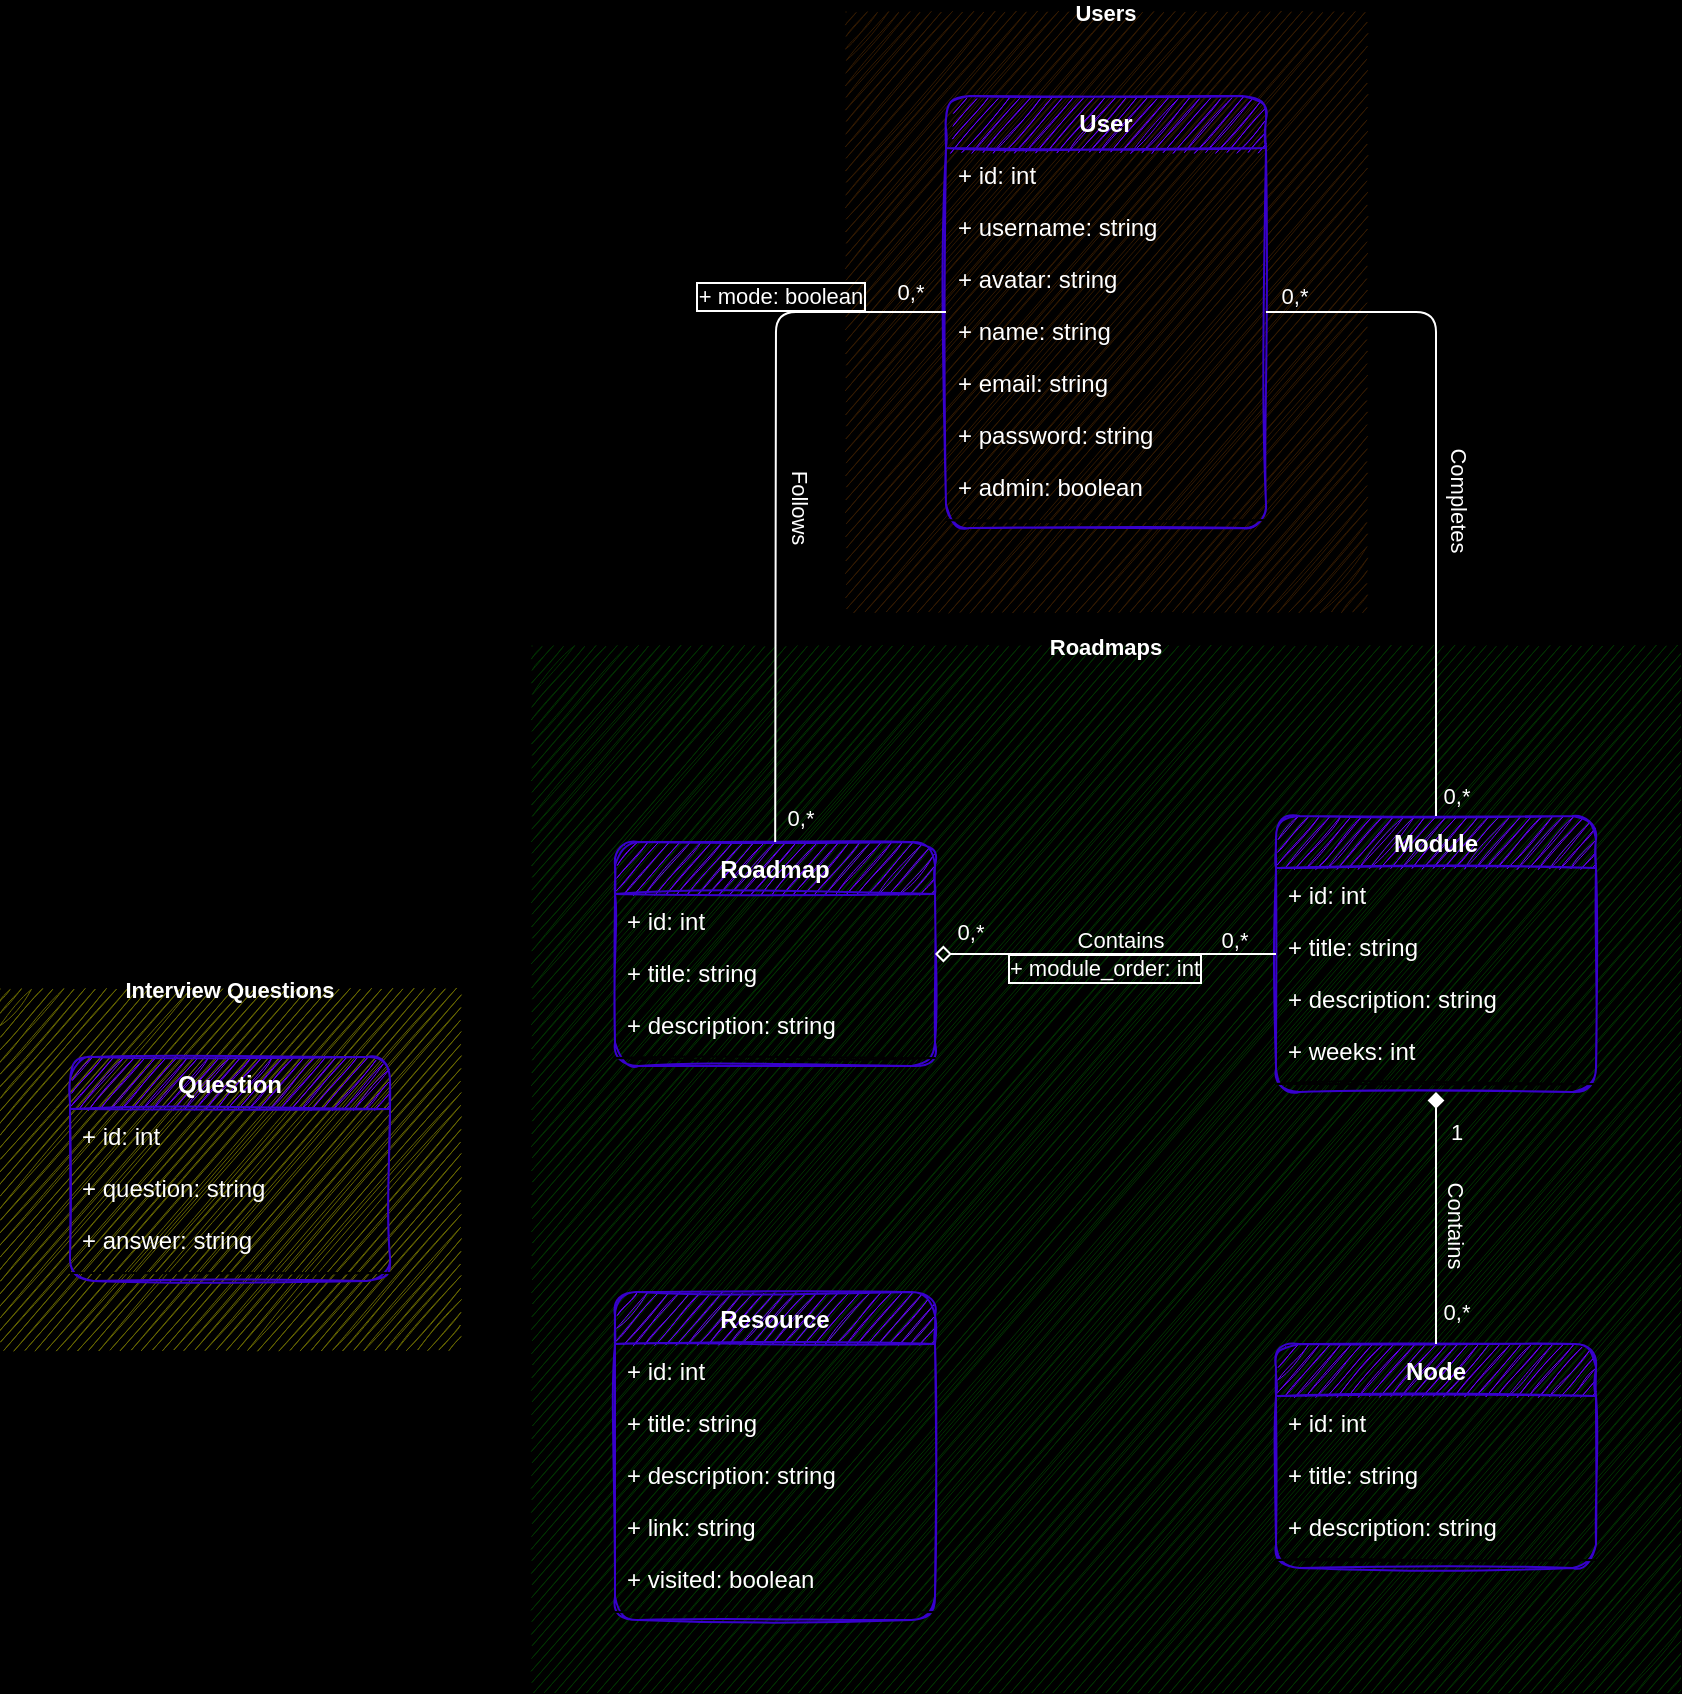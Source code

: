 <mxfile>
    <diagram id="1Gyu1dNWtYHK6NGCt_mM" name="Page-1">
        <mxGraphModel dx="1080" dy="1069" grid="1" gridSize="10" guides="1" tooltips="1" connect="1" arrows="1" fold="1" page="0" pageScale="1" pageWidth="1100" pageHeight="850" background="#000000" math="0" shadow="0">
            <root>
                <mxCell id="0"/>
                <mxCell id="1" parent="0"/>
                <mxCell id="235" value="Users" style="swimlane;startSize=0;rounded=1;shadow=0;glass=0;labelBackgroundColor=none;comic=0;fontSize=11;strokeColor=none;fillColor=none;gradientDirection=north;fontColor=#FFFFFF;swimlaneFillColor=#331A00;sketch=1;labelBorderColor=none;" parent="1" vertex="1">
                    <mxGeometry x="263" y="-240" width="260" height="300" as="geometry"/>
                </mxCell>
                <mxCell id="75" value="User" style="swimlane;fontStyle=1;align=center;verticalAlign=top;childLayout=stackLayout;horizontal=1;startSize=26;horizontalStack=0;resizeParent=1;resizeParentMax=0;resizeLast=0;collapsible=1;marginBottom=0;fillColor=#6a00ff;fontColor=#FFFFFF;rounded=1;sketch=1;labelBorderColor=none;strokeColor=#3700CC;" parent="235" vertex="1">
                    <mxGeometry x="50" y="42" width="160" height="216" as="geometry"/>
                </mxCell>
                <mxCell id="76" value="+ id: int" style="text;strokeColor=none;fillColor=none;align=left;verticalAlign=top;spacingLeft=4;spacingRight=4;overflow=hidden;rotatable=0;points=[[0,0.5],[1,0.5]];portConstraint=eastwest;fontColor=#FFFFFF;rounded=1;sketch=1;labelBorderColor=none;" parent="75" vertex="1">
                    <mxGeometry y="26" width="160" height="26" as="geometry"/>
                </mxCell>
                <mxCell id="182" value="+ username: string" style="text;strokeColor=none;fillColor=none;align=left;verticalAlign=top;spacingLeft=4;spacingRight=4;overflow=hidden;rotatable=0;points=[[0,0.5],[1,0.5]];portConstraint=eastwest;fontColor=#FFFFFF;rounded=1;sketch=1;labelBorderColor=none;" parent="75" vertex="1">
                    <mxGeometry y="52" width="160" height="26" as="geometry"/>
                </mxCell>
                <mxCell id="77" value="+ avatar: string" style="text;strokeColor=none;fillColor=none;align=left;verticalAlign=top;spacingLeft=4;spacingRight=4;overflow=hidden;rotatable=0;points=[[0,0.5],[1,0.5]];portConstraint=eastwest;fontColor=#FFFFFF;rounded=1;sketch=1;labelBorderColor=none;" parent="75" vertex="1">
                    <mxGeometry y="78" width="160" height="26" as="geometry"/>
                </mxCell>
                <mxCell id="78" value="+ name: string" style="text;strokeColor=none;fillColor=none;align=left;verticalAlign=top;spacingLeft=4;spacingRight=4;overflow=hidden;rotatable=0;points=[[0,0.5],[1,0.5]];portConstraint=eastwest;fontColor=#FFFFFF;rounded=1;sketch=1;labelBorderColor=none;" parent="75" vertex="1">
                    <mxGeometry y="104" width="160" height="26" as="geometry"/>
                </mxCell>
                <mxCell id="93" value="+ email: string" style="text;strokeColor=none;fillColor=none;align=left;verticalAlign=top;spacingLeft=4;spacingRight=4;overflow=hidden;rotatable=0;points=[[0,0.5],[1,0.5]];portConstraint=eastwest;fontColor=#FFFFFF;rounded=1;sketch=1;labelBorderColor=none;" parent="75" vertex="1">
                    <mxGeometry y="130" width="160" height="26" as="geometry"/>
                </mxCell>
                <mxCell id="79" value="+ password: string" style="text;strokeColor=none;fillColor=none;align=left;verticalAlign=top;spacingLeft=4;spacingRight=4;overflow=hidden;rotatable=0;points=[[0,0.5],[1,0.5]];portConstraint=eastwest;fontColor=#FFFFFF;rounded=1;sketch=1;labelBorderColor=none;" parent="75" vertex="1">
                    <mxGeometry y="156" width="160" height="26" as="geometry"/>
                </mxCell>
                <mxCell id="251" value="+ admin: boolean" style="text;strokeColor=none;fillColor=none;align=left;verticalAlign=top;spacingLeft=4;spacingRight=4;overflow=hidden;rotatable=0;points=[[0,0.5],[1,0.5]];portConstraint=eastwest;fontColor=#FFFFFF;rounded=1;sketch=1;labelBorderColor=none;" parent="75" vertex="1">
                    <mxGeometry y="182" width="160" height="26" as="geometry"/>
                </mxCell>
                <mxCell id="81" value="" style="line;strokeWidth=1;fillColor=none;align=left;verticalAlign=middle;spacingTop=-1;spacingLeft=3;spacingRight=3;rotatable=0;labelPosition=right;points=[];portConstraint=eastwest;fontColor=#FFFFFF;rounded=1;sketch=1;labelBorderColor=none;" parent="75" vertex="1">
                    <mxGeometry y="208" width="160" height="8" as="geometry"/>
                </mxCell>
                <mxCell id="232" value="Roadmaps" style="swimlane;startSize=0;rounded=1;shadow=0;glass=0;labelBackgroundColor=none;comic=0;fontSize=11;strokeColor=none;fillColor=none;gradientColor=none;gradientDirection=north;swimlaneFillColor=#003300;fontColor=#FFFFFF;sketch=1;labelBorderColor=none;" parent="1" vertex="1">
                    <mxGeometry x="106" y="77" width="574" height="523" as="geometry"/>
                </mxCell>
                <mxCell id="44" value="Resource" style="swimlane;fontStyle=1;align=center;verticalAlign=top;childLayout=stackLayout;horizontal=1;startSize=26;horizontalStack=0;resizeParent=1;resizeParentMax=0;resizeLast=0;collapsible=1;marginBottom=0;fillColor=#6a00ff;fontColor=#FFFFFF;rounded=1;sketch=1;labelBorderColor=none;strokeColor=#3700CC;" parent="232" vertex="1">
                    <mxGeometry x="41.5" y="323" width="160" height="164" as="geometry"/>
                </mxCell>
                <mxCell id="86" value="+ id: int" style="text;strokeColor=none;fillColor=none;align=left;verticalAlign=top;spacingLeft=4;spacingRight=4;overflow=hidden;rotatable=0;points=[[0,0.5],[1,0.5]];portConstraint=eastwest;fontColor=#FFFFFF;rounded=1;sketch=1;labelBorderColor=none;" parent="44" vertex="1">
                    <mxGeometry y="26" width="160" height="26" as="geometry"/>
                </mxCell>
                <mxCell id="45" value="+ title: string" style="text;strokeColor=none;fillColor=none;align=left;verticalAlign=top;spacingLeft=4;spacingRight=4;overflow=hidden;rotatable=0;points=[[0,0.5],[1,0.5]];portConstraint=eastwest;fontColor=#FFFFFF;rounded=1;sketch=1;labelBorderColor=none;" parent="44" vertex="1">
                    <mxGeometry y="52" width="160" height="26" as="geometry"/>
                </mxCell>
                <mxCell id="46" value="+ description: string" style="text;strokeColor=none;fillColor=none;align=left;verticalAlign=top;spacingLeft=4;spacingRight=4;overflow=hidden;rotatable=0;points=[[0,0.5],[1,0.5]];portConstraint=eastwest;fontColor=#FFFFFF;rounded=1;sketch=1;labelBorderColor=none;" parent="44" vertex="1">
                    <mxGeometry y="78" width="160" height="26" as="geometry"/>
                </mxCell>
                <mxCell id="47" value="+ link: string" style="text;strokeColor=none;fillColor=none;align=left;verticalAlign=top;spacingLeft=4;spacingRight=4;overflow=hidden;rotatable=0;points=[[0,0.5],[1,0.5]];portConstraint=eastwest;fontColor=#FFFFFF;rounded=1;sketch=1;labelBorderColor=none;" parent="44" vertex="1">
                    <mxGeometry y="104" width="160" height="26" as="geometry"/>
                </mxCell>
                <mxCell id="48" value="+ visited: boolean" style="text;strokeColor=none;fillColor=none;align=left;verticalAlign=top;spacingLeft=4;spacingRight=4;overflow=hidden;rotatable=0;points=[[0,0.5],[1,0.5]];portConstraint=eastwest;fontColor=#FFFFFF;rounded=1;sketch=1;labelBorderColor=none;" parent="44" vertex="1">
                    <mxGeometry y="130" width="160" height="26" as="geometry"/>
                </mxCell>
                <mxCell id="49" value="" style="line;strokeWidth=1;fillColor=none;align=left;verticalAlign=middle;spacingTop=-1;spacingLeft=3;spacingRight=3;rotatable=0;labelPosition=right;points=[];portConstraint=eastwest;fontColor=#FFFFFF;rounded=1;sketch=1;labelBorderColor=none;" parent="44" vertex="1">
                    <mxGeometry y="156" width="160" height="8" as="geometry"/>
                </mxCell>
                <mxCell id="7" value="Module" style="swimlane;fontStyle=1;align=center;verticalAlign=top;childLayout=stackLayout;horizontal=1;startSize=26;horizontalStack=0;resizeParent=1;resizeParentMax=0;resizeLast=0;collapsible=1;marginBottom=0;fillColor=#6a00ff;fontColor=#FFFFFF;rounded=1;sketch=1;labelBorderColor=none;strokeColor=#3700CC;" parent="232" vertex="1">
                    <mxGeometry x="372" y="85" width="160" height="138" as="geometry"/>
                </mxCell>
                <mxCell id="84" value="+ id: int" style="text;strokeColor=none;fillColor=none;align=left;verticalAlign=top;spacingLeft=4;spacingRight=4;overflow=hidden;rotatable=0;points=[[0,0.5],[1,0.5]];portConstraint=eastwest;fontColor=#FFFFFF;rounded=1;sketch=1;labelBorderColor=none;" parent="7" vertex="1">
                    <mxGeometry y="26" width="160" height="26" as="geometry"/>
                </mxCell>
                <mxCell id="8" value="+ title: string" style="text;strokeColor=none;fillColor=none;align=left;verticalAlign=top;spacingLeft=4;spacingRight=4;overflow=hidden;rotatable=0;points=[[0,0.5],[1,0.5]];portConstraint=eastwest;fontColor=#FFFFFF;rounded=1;sketch=1;labelBorderColor=none;" parent="7" vertex="1">
                    <mxGeometry y="52" width="160" height="26" as="geometry"/>
                </mxCell>
                <mxCell id="18" value="+ description: string" style="text;strokeColor=none;fillColor=none;align=left;verticalAlign=top;spacingLeft=4;spacingRight=4;overflow=hidden;rotatable=0;points=[[0,0.5],[1,0.5]];portConstraint=eastwest;fontColor=#FFFFFF;rounded=1;sketch=1;labelBorderColor=none;" parent="7" vertex="1">
                    <mxGeometry y="78" width="160" height="26" as="geometry"/>
                </mxCell>
                <mxCell id="19" value="+ weeks: int" style="text;strokeColor=none;fillColor=none;align=left;verticalAlign=top;spacingLeft=4;spacingRight=4;overflow=hidden;rotatable=0;points=[[0,0.5],[1,0.5]];portConstraint=eastwest;fontColor=#FFFFFF;rounded=1;sketch=1;labelBorderColor=none;" parent="7" vertex="1">
                    <mxGeometry y="104" width="160" height="26" as="geometry"/>
                </mxCell>
                <mxCell id="9" value="" style="line;strokeWidth=1;fillColor=none;align=left;verticalAlign=middle;spacingTop=-1;spacingLeft=3;spacingRight=3;rotatable=0;labelPosition=right;points=[];portConstraint=eastwest;fontColor=#FFFFFF;rounded=1;sketch=1;labelBorderColor=none;" parent="7" vertex="1">
                    <mxGeometry y="130" width="160" height="8" as="geometry"/>
                </mxCell>
                <mxCell id="23" value="Node" style="swimlane;fontStyle=1;align=center;verticalAlign=top;childLayout=stackLayout;horizontal=1;startSize=26;horizontalStack=0;resizeParent=1;resizeParentMax=0;resizeLast=0;collapsible=1;marginBottom=0;fillColor=#6a00ff;fontColor=#FFFFFF;rounded=1;sketch=1;labelBorderColor=none;strokeColor=#3700CC;" parent="232" vertex="1">
                    <mxGeometry x="372" y="349" width="160" height="112" as="geometry"/>
                </mxCell>
                <mxCell id="87" value="+ id: int" style="text;strokeColor=none;fillColor=none;align=left;verticalAlign=top;spacingLeft=4;spacingRight=4;overflow=hidden;rotatable=0;points=[[0,0.5],[1,0.5]];portConstraint=eastwest;fontColor=#FFFFFF;rounded=1;sketch=1;labelBorderColor=none;" parent="23" vertex="1">
                    <mxGeometry y="26" width="160" height="26" as="geometry"/>
                </mxCell>
                <mxCell id="24" value="+ title: string" style="text;strokeColor=none;fillColor=none;align=left;verticalAlign=top;spacingLeft=4;spacingRight=4;overflow=hidden;rotatable=0;points=[[0,0.5],[1,0.5]];portConstraint=eastwest;fontColor=#FFFFFF;rounded=1;sketch=1;labelBorderColor=none;" parent="23" vertex="1">
                    <mxGeometry y="52" width="160" height="26" as="geometry"/>
                </mxCell>
                <mxCell id="25" value="+ description: string" style="text;strokeColor=none;fillColor=none;align=left;verticalAlign=top;spacingLeft=4;spacingRight=4;overflow=hidden;rotatable=0;points=[[0,0.5],[1,0.5]];portConstraint=eastwest;fontColor=#FFFFFF;rounded=1;sketch=1;labelBorderColor=none;" parent="23" vertex="1">
                    <mxGeometry y="78" width="160" height="26" as="geometry"/>
                </mxCell>
                <mxCell id="28" value="" style="line;strokeWidth=1;fillColor=none;align=left;verticalAlign=middle;spacingTop=-1;spacingLeft=3;spacingRight=3;rotatable=0;labelPosition=right;points=[];portConstraint=eastwest;fontColor=#FFFFFF;rounded=1;sketch=1;labelBorderColor=none;" parent="23" vertex="1">
                    <mxGeometry y="104" width="160" height="8" as="geometry"/>
                </mxCell>
                <mxCell id="113" value="" style="edgeStyle=none;html=1;endArrow=none;endFill=0;startArrow=diamond;startFill=1;fontColor=#FFFFFF;rounded=1;sketch=0;labelBorderColor=none;strokeColor=#FFFFFF;" parent="232" source="7" target="23" edge="1">
                    <mxGeometry relative="1" as="geometry">
                        <mxPoint x="448" y="232" as="sourcePoint"/>
                        <mxPoint x="528" y="232" as="targetPoint"/>
                    </mxGeometry>
                </mxCell>
                <mxCell id="114" value="Contains" style="edgeLabel;html=1;align=center;verticalAlign=middle;resizable=0;points=[];labelBackgroundColor=none;fontColor=#FFFFFF;rounded=1;sketch=1;labelBorderColor=none;rotation=90;" parent="113" vertex="1" connectable="0">
                    <mxGeometry x="0.464" y="4" relative="1" as="geometry">
                        <mxPoint x="6" y="-26" as="offset"/>
                    </mxGeometry>
                </mxCell>
                <mxCell id="115" value="1" style="edgeLabel;html=1;align=center;verticalAlign=middle;resizable=0;points=[];fontSize=11;labelBackgroundColor=none;fontColor=#FFFFFF;rounded=1;sketch=1;labelBorderColor=none;" parent="113" vertex="1" connectable="0">
                    <mxGeometry x="-0.815" relative="1" as="geometry">
                        <mxPoint x="10" y="8" as="offset"/>
                    </mxGeometry>
                </mxCell>
                <mxCell id="116" value="0,*" style="edgeLabel;html=1;align=center;verticalAlign=middle;resizable=0;points=[];fontSize=11;labelBackgroundColor=none;fontColor=#FFFFFF;rounded=1;sketch=1;labelBorderColor=none;" parent="113" vertex="1" connectable="0">
                    <mxGeometry x="0.756" y="1" relative="1" as="geometry">
                        <mxPoint x="9" y="-1" as="offset"/>
                    </mxGeometry>
                </mxCell>
                <mxCell id="2" value="Roadmap" style="swimlane;fontStyle=1;align=center;verticalAlign=top;childLayout=stackLayout;horizontal=1;startSize=26;horizontalStack=0;resizeParent=1;resizeParentMax=0;resizeLast=0;collapsible=1;marginBottom=0;fillColor=#6a00ff;fontColor=#FFFFFF;rounded=1;sketch=1;labelBorderColor=none;labelBackgroundColor=none;strokeColor=#3700CC;" parent="232" vertex="1">
                    <mxGeometry x="41.5" y="98" width="160" height="112" as="geometry"/>
                </mxCell>
                <mxCell id="16" value="+ id: int" style="text;strokeColor=none;fillColor=none;align=left;verticalAlign=top;spacingLeft=4;spacingRight=4;overflow=hidden;rotatable=0;points=[[0,0.5],[1,0.5]];portConstraint=eastwest;fontColor=#FFFFFF;rounded=1;sketch=1;labelBorderColor=none;" parent="2" vertex="1">
                    <mxGeometry y="26" width="160" height="26" as="geometry"/>
                </mxCell>
                <mxCell id="73" value="+ title: string" style="text;strokeColor=none;fillColor=none;align=left;verticalAlign=top;spacingLeft=4;spacingRight=4;overflow=hidden;rotatable=0;points=[[0,0.5],[1,0.5]];portConstraint=eastwest;fontColor=#FFFFFF;rounded=1;sketch=1;labelBorderColor=none;" parent="2" vertex="1">
                    <mxGeometry y="52" width="160" height="26" as="geometry"/>
                </mxCell>
                <mxCell id="14" value="+ description: string" style="text;strokeColor=none;fillColor=none;align=left;verticalAlign=top;spacingLeft=4;spacingRight=4;overflow=hidden;rotatable=0;points=[[0,0.5],[1,0.5]];portConstraint=eastwest;fontColor=#FFFFFF;rounded=1;sketch=1;labelBorderColor=none;" parent="2" vertex="1">
                    <mxGeometry y="78" width="160" height="26" as="geometry"/>
                </mxCell>
                <mxCell id="4" value="" style="line;strokeWidth=1;fillColor=none;align=left;verticalAlign=middle;spacingTop=-1;spacingLeft=3;spacingRight=3;rotatable=0;labelPosition=right;points=[];portConstraint=eastwest;fontColor=#FFFFFF;rounded=1;sketch=1;labelBorderColor=none;" parent="2" vertex="1">
                    <mxGeometry y="104" width="160" height="8" as="geometry"/>
                </mxCell>
                <mxCell id="11" value="" style="edgeStyle=none;html=1;endArrow=none;endFill=0;startArrow=diamond;startFill=0;fontColor=#FFFFFF;rounded=1;sketch=0;labelBorderColor=none;strokeColor=#FFFFFF;" parent="232" source="2" target="7" edge="1">
                    <mxGeometry relative="1" as="geometry"/>
                </mxCell>
                <mxCell id="17" value="Contains" style="edgeLabel;html=1;align=center;verticalAlign=middle;resizable=0;points=[];labelBackgroundColor=none;fontColor=#FFFFFF;rounded=1;sketch=1;labelBorderColor=none;" parent="11" vertex="1" connectable="0">
                    <mxGeometry x="0.464" y="4" relative="1" as="geometry">
                        <mxPoint x="-33" y="-3" as="offset"/>
                    </mxGeometry>
                </mxCell>
                <mxCell id="110" value="0,*" style="edgeLabel;html=1;align=center;verticalAlign=middle;resizable=0;points=[];fontSize=11;labelBackgroundColor=none;fontColor=#FFFFFF;rounded=1;sketch=1;labelBorderColor=none;" parent="11" vertex="1" connectable="0">
                    <mxGeometry x="-0.815" relative="1" as="geometry">
                        <mxPoint x="1" y="-11" as="offset"/>
                    </mxGeometry>
                </mxCell>
                <mxCell id="112" value="0,*" style="edgeLabel;html=1;align=center;verticalAlign=middle;resizable=0;points=[];fontSize=11;labelBackgroundColor=none;fontColor=#FFFFFF;rounded=1;sketch=1;labelBorderColor=none;" parent="11" vertex="1" connectable="0">
                    <mxGeometry x="0.756" y="1" relative="1" as="geometry">
                        <mxPoint y="-6" as="offset"/>
                    </mxGeometry>
                </mxCell>
                <mxCell id="325" value="+ module_order: int" style="edgeLabel;html=1;align=center;verticalAlign=middle;resizable=0;points=[];fontColor=#FFFFFF;labelBackgroundColor=none;labelBorderColor=#FFFFFF;" vertex="1" connectable="0" parent="11">
                    <mxGeometry x="0.165" y="-2" relative="1" as="geometry">
                        <mxPoint x="-15" y="5" as="offset"/>
                    </mxGeometry>
                </mxCell>
                <mxCell id="133" value="" style="edgeStyle=none;html=1;endArrow=none;endFill=0;startArrow=none;startFill=0;fontColor=#FFFFFF;rounded=1;sketch=0;labelBorderColor=none;strokeColor=#FFFFFF;" parent="1" source="2" target="75" edge="1">
                    <mxGeometry relative="1" as="geometry">
                        <mxPoint x="285" y="297" as="sourcePoint"/>
                        <mxPoint x="365" y="297" as="targetPoint"/>
                        <Array as="points">
                            <mxPoint x="228" y="-90"/>
                        </Array>
                    </mxGeometry>
                </mxCell>
                <mxCell id="134" value="Follows" style="edgeLabel;html=1;align=center;verticalAlign=middle;resizable=0;points=[];labelBackgroundColor=none;rotation=90;fontColor=#FFFFFF;rounded=1;sketch=1;labelBorderColor=none;" parent="133" vertex="1" connectable="0">
                    <mxGeometry x="0.464" y="4" relative="1" as="geometry">
                        <mxPoint x="16" y="88" as="offset"/>
                    </mxGeometry>
                </mxCell>
                <mxCell id="135" value="0,*" style="edgeLabel;html=1;align=center;verticalAlign=middle;resizable=0;points=[];fontSize=11;labelBackgroundColor=none;fontColor=#FFFFFF;rounded=1;sketch=1;labelBorderColor=none;" parent="133" vertex="1" connectable="0">
                    <mxGeometry x="-0.815" relative="1" as="geometry">
                        <mxPoint x="12" y="20" as="offset"/>
                    </mxGeometry>
                </mxCell>
                <mxCell id="136" value="0,*" style="edgeLabel;html=1;align=center;verticalAlign=middle;resizable=0;points=[];fontSize=11;labelBackgroundColor=none;fontColor=#FFFFFF;rounded=1;sketch=1;labelBorderColor=none;" parent="133" vertex="1" connectable="0">
                    <mxGeometry x="0.756" y="1" relative="1" as="geometry">
                        <mxPoint x="24" y="-9" as="offset"/>
                    </mxGeometry>
                </mxCell>
                <mxCell id="324" value="+ mode: boolean" style="edgeLabel;html=1;align=center;verticalAlign=middle;resizable=0;points=[];fontColor=#FFFFFF;labelBackgroundColor=none;labelBorderColor=#FFFFFF;" vertex="1" connectable="0" parent="133">
                    <mxGeometry x="0.578" y="-3" relative="1" as="geometry">
                        <mxPoint x="-9" y="-11" as="offset"/>
                    </mxGeometry>
                </mxCell>
                <mxCell id="312" value="Interview Questions" style="swimlane;startSize=0;rounded=1;shadow=0;glass=0;labelBackgroundColor=none;comic=0;fontSize=11;strokeColor=none;fillColor=none;gradientColor=none;gradientDirection=north;swimlaneFillColor=#666600;fontColor=#FFFFFF;sketch=1;labelBorderColor=none;" parent="1" vertex="1">
                    <mxGeometry x="-160" y="248.5" width="230" height="180" as="geometry"/>
                </mxCell>
                <mxCell id="304" value="Question" style="swimlane;fontStyle=1;align=center;verticalAlign=top;childLayout=stackLayout;horizontal=1;startSize=26;horizontalStack=0;resizeParent=1;resizeParentMax=0;resizeLast=0;collapsible=1;marginBottom=0;fillColor=#6a00ff;fontColor=#FFFFFF;rounded=1;sketch=1;labelBorderColor=none;labelBackgroundColor=none;strokeColor=#3700CC;" parent="312" vertex="1">
                    <mxGeometry x="35" y="34" width="160" height="112" as="geometry"/>
                </mxCell>
                <mxCell id="305" value="+ id: int" style="text;strokeColor=none;fillColor=none;align=left;verticalAlign=top;spacingLeft=4;spacingRight=4;overflow=hidden;rotatable=0;points=[[0,0.5],[1,0.5]];portConstraint=eastwest;fontColor=#FFFFFF;rounded=1;sketch=1;labelBorderColor=none;" parent="304" vertex="1">
                    <mxGeometry y="26" width="160" height="26" as="geometry"/>
                </mxCell>
                <mxCell id="306" value="+ question: string" style="text;strokeColor=none;fillColor=none;align=left;verticalAlign=top;spacingLeft=4;spacingRight=4;overflow=hidden;rotatable=0;points=[[0,0.5],[1,0.5]];portConstraint=eastwest;fontColor=#FFFFFF;rounded=1;sketch=1;labelBorderColor=none;" parent="304" vertex="1">
                    <mxGeometry y="52" width="160" height="26" as="geometry"/>
                </mxCell>
                <mxCell id="307" value="+ answer: string" style="text;strokeColor=none;fillColor=none;align=left;verticalAlign=top;spacingLeft=4;spacingRight=4;overflow=hidden;rotatable=0;points=[[0,0.5],[1,0.5]];portConstraint=eastwest;fontColor=#FFFFFF;rounded=1;sketch=1;labelBorderColor=none;" parent="304" vertex="1">
                    <mxGeometry y="78" width="160" height="26" as="geometry"/>
                </mxCell>
                <mxCell id="310" value="" style="line;strokeWidth=1;fillColor=none;align=left;verticalAlign=middle;spacingTop=-1;spacingLeft=3;spacingRight=3;rotatable=0;labelPosition=right;points=[];portConstraint=eastwest;fontColor=#FFFFFF;rounded=1;sketch=1;labelBorderColor=none;" parent="304" vertex="1">
                    <mxGeometry y="104" width="160" height="8" as="geometry"/>
                </mxCell>
                <mxCell id="319" value="" style="edgeStyle=none;html=1;endArrow=none;endFill=0;startArrow=none;startFill=0;fontColor=#FFFFFF;rounded=1;sketch=0;labelBorderColor=none;strokeColor=#FFFFFF;" edge="1" parent="1" source="7" target="75">
                    <mxGeometry relative="1" as="geometry">
                        <mxPoint x="197.5" y="172" as="sourcePoint"/>
                        <mxPoint x="288" y="-80" as="targetPoint"/>
                        <Array as="points">
                            <mxPoint x="558" y="-90"/>
                        </Array>
                    </mxGeometry>
                </mxCell>
                <mxCell id="320" value="Completes" style="edgeLabel;html=1;align=center;verticalAlign=middle;resizable=0;points=[];labelBackgroundColor=none;rotation=90;fontColor=#FFFFFF;rounded=1;sketch=1;labelBorderColor=none;" vertex="1" connectable="0" parent="319">
                    <mxGeometry x="0.464" y="4" relative="1" as="geometry">
                        <mxPoint x="16" y="88" as="offset"/>
                    </mxGeometry>
                </mxCell>
                <mxCell id="321" value="0,*" style="edgeLabel;html=1;align=center;verticalAlign=middle;resizable=0;points=[];fontSize=11;labelBackgroundColor=none;fontColor=#FFFFFF;rounded=1;sketch=1;labelBorderColor=none;" vertex="1" connectable="0" parent="319">
                    <mxGeometry x="-0.815" relative="1" as="geometry">
                        <mxPoint x="10" y="21" as="offset"/>
                    </mxGeometry>
                </mxCell>
                <mxCell id="322" value="0,*" style="edgeLabel;html=1;align=center;verticalAlign=middle;resizable=0;points=[];fontSize=11;labelBackgroundColor=none;fontColor=#FFFFFF;rounded=1;sketch=1;labelBorderColor=none;" vertex="1" connectable="0" parent="319">
                    <mxGeometry x="0.756" y="1" relative="1" as="geometry">
                        <mxPoint x="-27" y="-9" as="offset"/>
                    </mxGeometry>
                </mxCell>
            </root>
        </mxGraphModel>
    </diagram>
</mxfile>
